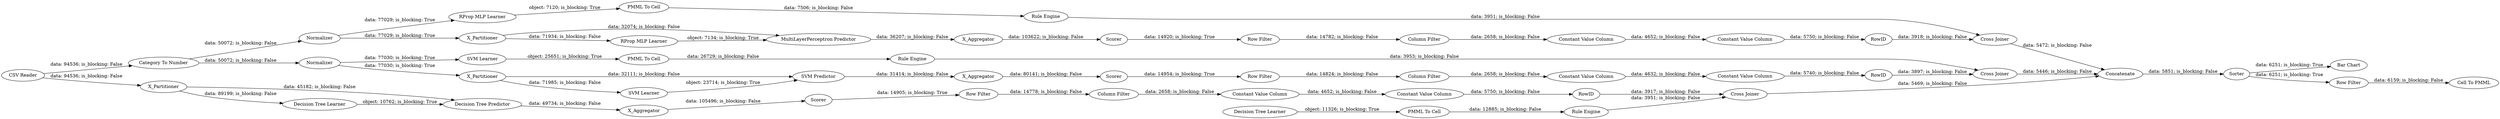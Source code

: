 digraph {
	"-3918108796869602408_292" [label="Constant Value Column"]
	"-3122315107085427215_9" [label="Row Filter"]
	"4896570142294988939_32" [label="Decision Tree Predictor"]
	"-7288339943888675215_35" [label="RProp MLP Learner"]
	"3376784507980545731_59" [label="Bar Chart"]
	"-8515588516465886865_28" [label="PMML To Cell"]
	"-7288339943888675215_22" [label="PMML To Cell"]
	"-2833750591905312924_33" [label="SVM Learner"]
	"8356971037356660387_7" [label=X_Aggregator]
	"8080222741686891141_9" [label="Row Filter"]
	"3376784507980545731_54" [label="Cell To PMML"]
	"3376784507980545731_58" [label="Category To Number"]
	"-8515588516465886865_33" [label="Decision Tree Learner"]
	"-3122315107085427215_292" [label="Constant Value Column"]
	"8080222741686891141_293" [label=RowID]
	"8356971037356660387_32" [label="SVM Predictor"]
	"8080222741686891141_294" [label="Column Filter"]
	"-502761572433645549_41" [label=Scorer]
	"8080222741686891141_292" [label="Constant Value Column"]
	"4896570142294988939_31" [label="Decision Tree Learner"]
	"-2833750591905312924_35" [label="Rule Engine"]
	"-3918108796869602408_9" [label="Row Filter"]
	"-3918108796869602408_294" [label="Column Filter"]
	"-502761572433645549_39" [label=Normalizer]
	"-2833750591905312924_34" [label="PMML To Cell"]
	"4896570142294988939_302" [label=X_Partitioner]
	"8080222741686891141_290" [label="Constant Value Column"]
	"4896570142294988939_38" [label="Cross Joiner"]
	"8356971037356660387_39" [label="Cross Joiner"]
	"-7288339943888675215_34" [label="Rule Engine"]
	"3376784507980545731_306" [label="CSV Reader"]
	"-502761572433645549_7" [label=X_Aggregator]
	"8356971037356660387_41" [label=Scorer]
	"3376784507980545731_53" [label="Row Filter"]
	"-502761572433645549_32" [label="MultiLayerPerceptron Predictor"]
	"3376784507980545731_60" [label=Concatenate]
	"8356971037356660387_298" [label=X_Partitioner]
	"8356971037356660387_40" [label=Normalizer]
	"-502761572433645549_31" [label="RProp MLP Learner"]
	"-3122315107085427215_293" [label=RowID]
	"-502761572433645549_38" [label="Cross Joiner"]
	"8356971037356660387_31" [label="SVM Learner"]
	"-3122315107085427215_294" [label="Column Filter"]
	"-3122315107085427215_290" [label="Constant Value Column"]
	"-8515588516465886865_34" [label="Rule Engine"]
	"4896570142294988939_39" [label=Scorer]
	"-3918108796869602408_290" [label="Constant Value Column"]
	"-3918108796869602408_293" [label=RowID]
	"-502761572433645549_40" [label=X_Partitioner]
	"4896570142294988939_7" [label=X_Aggregator]
	"3376784507980545731_52" [label=Sorter]
	"-8515588516465886865_33" -> "-8515588516465886865_28" [label="object: 11326; is_blocking: True"]
	"8356971037356660387_32" -> "8356971037356660387_7" [label="data: 31414; is_blocking: False"]
	"-2833750591905312924_33" -> "-2833750591905312924_34" [label="object: 25651; is_blocking: True"]
	"8356971037356660387_40" -> "8356971037356660387_298" [label="data: 77030; is_blocking: True"]
	"-3122315107085427215_290" -> "-3122315107085427215_292" [label="data: 4652; is_blocking: False"]
	"-502761572433645549_32" -> "-502761572433645549_7" [label="data: 36207; is_blocking: False"]
	"4896570142294988939_39" -> "-3918108796869602408_9" [label="data: 14905; is_blocking: True"]
	"-502761572433645549_31" -> "-502761572433645549_32" [label="object: 7134; is_blocking: True"]
	"-8515588516465886865_34" -> "4896570142294988939_38" [label="data: 3951; is_blocking: False"]
	"8356971037356660387_7" -> "8356971037356660387_41" [label="data: 80141; is_blocking: False"]
	"3376784507980545731_58" -> "-502761572433645549_39" [label="data: 50072; is_blocking: False"]
	"8080222741686891141_9" -> "8080222741686891141_294" [label="data: 14824; is_blocking: False"]
	"3376784507980545731_58" -> "8356971037356660387_40" [label="data: 50072; is_blocking: False"]
	"3376784507980545731_53" -> "3376784507980545731_54" [label="data: 6159; is_blocking: False"]
	"-502761572433645549_41" -> "-3122315107085427215_9" [label="data: 14920; is_blocking: True"]
	"-2833750591905312924_34" -> "-2833750591905312924_35" [label="data: 26729; is_blocking: False"]
	"-3918108796869602408_292" -> "-3918108796869602408_293" [label="data: 5750; is_blocking: False"]
	"-7288339943888675215_35" -> "-7288339943888675215_22" [label="object: 7120; is_blocking: True"]
	"8356971037356660387_31" -> "8356971037356660387_32" [label="object: 23714; is_blocking: True"]
	"4896570142294988939_302" -> "4896570142294988939_31" [label="data: 89199; is_blocking: False"]
	"8356971037356660387_298" -> "8356971037356660387_31" [label="data: 71985; is_blocking: False"]
	"4896570142294988939_32" -> "4896570142294988939_7" [label="data: 49734; is_blocking: False"]
	"4896570142294988939_7" -> "4896570142294988939_39" [label="data: 105496; is_blocking: False"]
	"3376784507980545731_52" -> "3376784507980545731_53" [label="data: 6251; is_blocking: True"]
	"-7288339943888675215_22" -> "-7288339943888675215_34" [label="data: 7506; is_blocking: False"]
	"-3122315107085427215_9" -> "-3122315107085427215_294" [label="data: 14782; is_blocking: False"]
	"8356971037356660387_39" -> "3376784507980545731_60" [label="data: 5446; is_blocking: False"]
	"4896570142294988939_31" -> "4896570142294988939_32" [label="object: 10762; is_blocking: True"]
	"-502761572433645549_38" -> "3376784507980545731_60" [label="data: 5472; is_blocking: False"]
	"-502761572433645549_39" -> "-502761572433645549_40" [label="data: 77029; is_blocking: True"]
	"-2833750591905312924_35" -> "8356971037356660387_39" [label="data: 3953; is_blocking: False"]
	"-502761572433645549_39" -> "-7288339943888675215_35" [label="data: 77029; is_blocking: True"]
	"-3122315107085427215_294" -> "-3122315107085427215_290" [label="data: 2658; is_blocking: False"]
	"3376784507980545731_306" -> "3376784507980545731_58" [label="data: 94536; is_blocking: False"]
	"-3122315107085427215_293" -> "-502761572433645549_38" [label="data: 3918; is_blocking: False"]
	"8080222741686891141_294" -> "8080222741686891141_290" [label="data: 2658; is_blocking: False"]
	"-3918108796869602408_9" -> "-3918108796869602408_294" [label="data: 14778; is_blocking: False"]
	"-3918108796869602408_293" -> "4896570142294988939_38" [label="data: 3917; is_blocking: False"]
	"3376784507980545731_60" -> "3376784507980545731_52" [label="data: 5851; is_blocking: False"]
	"8080222741686891141_290" -> "8080222741686891141_292" [label="data: 4632; is_blocking: False"]
	"-7288339943888675215_34" -> "-502761572433645549_38" [label="data: 3951; is_blocking: False"]
	"-502761572433645549_40" -> "-502761572433645549_31" [label="data: 71934; is_blocking: False"]
	"8356971037356660387_41" -> "8080222741686891141_9" [label="data: 14954; is_blocking: True"]
	"8356971037356660387_298" -> "8356971037356660387_32" [label="data: 32111; is_blocking: False"]
	"-3122315107085427215_292" -> "-3122315107085427215_293" [label="data: 5750; is_blocking: False"]
	"8356971037356660387_40" -> "-2833750591905312924_33" [label="data: 77030; is_blocking: True"]
	"-3918108796869602408_294" -> "-3918108796869602408_290" [label="data: 2658; is_blocking: False"]
	"3376784507980545731_306" -> "4896570142294988939_302" [label="data: 94536; is_blocking: False"]
	"4896570142294988939_302" -> "4896570142294988939_32" [label="data: 45182; is_blocking: False"]
	"4896570142294988939_38" -> "3376784507980545731_60" [label="data: 5469; is_blocking: False"]
	"-502761572433645549_40" -> "-502761572433645549_32" [label="data: 32074; is_blocking: False"]
	"-502761572433645549_7" -> "-502761572433645549_41" [label="data: 103622; is_blocking: False"]
	"3376784507980545731_52" -> "3376784507980545731_59" [label="data: 6251; is_blocking: True"]
	"8080222741686891141_292" -> "8080222741686891141_293" [label="data: 5740; is_blocking: False"]
	"-3918108796869602408_290" -> "-3918108796869602408_292" [label="data: 4652; is_blocking: False"]
	"-8515588516465886865_28" -> "-8515588516465886865_34" [label="data: 12885; is_blocking: False"]
	"8080222741686891141_293" -> "8356971037356660387_39" [label="data: 3897; is_blocking: False"]
	rankdir=LR
}
